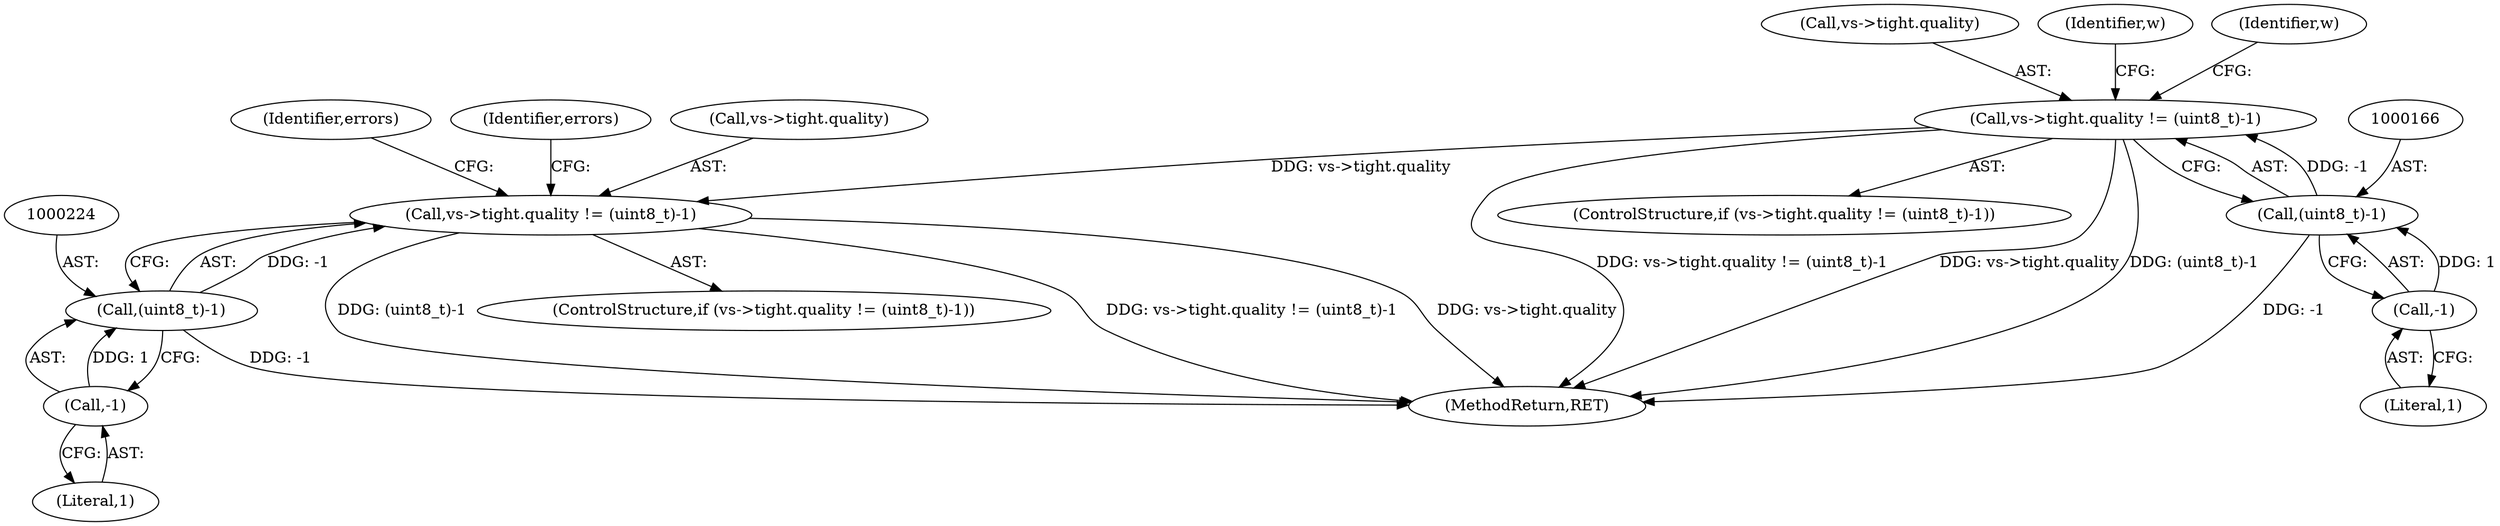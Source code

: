 digraph "0_qemu_9f64916da20eea67121d544698676295bbb105a7_4@pointer" {
"1000217" [label="(Call,vs->tight.quality != (uint8_t)-1)"];
"1000159" [label="(Call,vs->tight.quality != (uint8_t)-1)"];
"1000165" [label="(Call,(uint8_t)-1)"];
"1000167" [label="(Call,-1)"];
"1000223" [label="(Call,(uint8_t)-1)"];
"1000225" [label="(Call,-1)"];
"1000159" [label="(Call,vs->tight.quality != (uint8_t)-1)"];
"1000158" [label="(ControlStructure,if (vs->tight.quality != (uint8_t)-1))"];
"1000223" [label="(Call,(uint8_t)-1)"];
"1000217" [label="(Call,vs->tight.quality != (uint8_t)-1)"];
"1000160" [label="(Call,vs->tight.quality)"];
"1000173" [label="(Identifier,w)"];
"1000238" [label="(Identifier,errors)"];
"1000282" [label="(MethodReturn,RET)"];
"1000165" [label="(Call,(uint8_t)-1)"];
"1000167" [label="(Call,-1)"];
"1000230" [label="(Identifier,errors)"];
"1000216" [label="(ControlStructure,if (vs->tight.quality != (uint8_t)-1))"];
"1000184" [label="(Identifier,w)"];
"1000218" [label="(Call,vs->tight.quality)"];
"1000225" [label="(Call,-1)"];
"1000226" [label="(Literal,1)"];
"1000168" [label="(Literal,1)"];
"1000217" -> "1000216"  [label="AST: "];
"1000217" -> "1000223"  [label="CFG: "];
"1000218" -> "1000217"  [label="AST: "];
"1000223" -> "1000217"  [label="AST: "];
"1000230" -> "1000217"  [label="CFG: "];
"1000238" -> "1000217"  [label="CFG: "];
"1000217" -> "1000282"  [label="DDG: (uint8_t)-1"];
"1000217" -> "1000282"  [label="DDG: vs->tight.quality != (uint8_t)-1"];
"1000217" -> "1000282"  [label="DDG: vs->tight.quality"];
"1000159" -> "1000217"  [label="DDG: vs->tight.quality"];
"1000223" -> "1000217"  [label="DDG: -1"];
"1000159" -> "1000158"  [label="AST: "];
"1000159" -> "1000165"  [label="CFG: "];
"1000160" -> "1000159"  [label="AST: "];
"1000165" -> "1000159"  [label="AST: "];
"1000173" -> "1000159"  [label="CFG: "];
"1000184" -> "1000159"  [label="CFG: "];
"1000159" -> "1000282"  [label="DDG: vs->tight.quality != (uint8_t)-1"];
"1000159" -> "1000282"  [label="DDG: vs->tight.quality"];
"1000159" -> "1000282"  [label="DDG: (uint8_t)-1"];
"1000165" -> "1000159"  [label="DDG: -1"];
"1000165" -> "1000167"  [label="CFG: "];
"1000166" -> "1000165"  [label="AST: "];
"1000167" -> "1000165"  [label="AST: "];
"1000165" -> "1000282"  [label="DDG: -1"];
"1000167" -> "1000165"  [label="DDG: 1"];
"1000167" -> "1000168"  [label="CFG: "];
"1000168" -> "1000167"  [label="AST: "];
"1000223" -> "1000225"  [label="CFG: "];
"1000224" -> "1000223"  [label="AST: "];
"1000225" -> "1000223"  [label="AST: "];
"1000223" -> "1000282"  [label="DDG: -1"];
"1000225" -> "1000223"  [label="DDG: 1"];
"1000225" -> "1000226"  [label="CFG: "];
"1000226" -> "1000225"  [label="AST: "];
}
